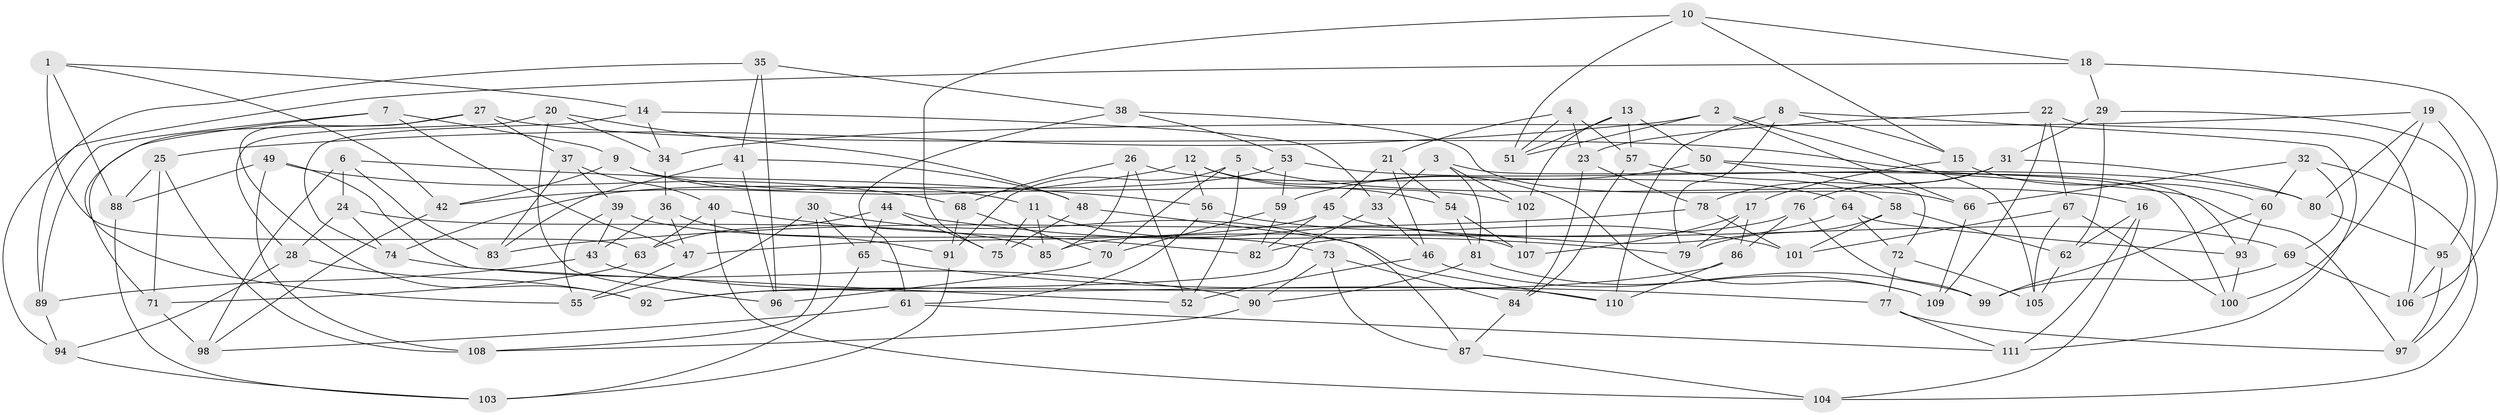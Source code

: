 // coarse degree distribution, {6: 0.4383561643835616, 4: 0.4794520547945205, 5: 0.0821917808219178}
// Generated by graph-tools (version 1.1) at 2025/42/03/06/25 10:42:22]
// undirected, 111 vertices, 222 edges
graph export_dot {
graph [start="1"]
  node [color=gray90,style=filled];
  1;
  2;
  3;
  4;
  5;
  6;
  7;
  8;
  9;
  10;
  11;
  12;
  13;
  14;
  15;
  16;
  17;
  18;
  19;
  20;
  21;
  22;
  23;
  24;
  25;
  26;
  27;
  28;
  29;
  30;
  31;
  32;
  33;
  34;
  35;
  36;
  37;
  38;
  39;
  40;
  41;
  42;
  43;
  44;
  45;
  46;
  47;
  48;
  49;
  50;
  51;
  52;
  53;
  54;
  55;
  56;
  57;
  58;
  59;
  60;
  61;
  62;
  63;
  64;
  65;
  66;
  67;
  68;
  69;
  70;
  71;
  72;
  73;
  74;
  75;
  76;
  77;
  78;
  79;
  80;
  81;
  82;
  83;
  84;
  85;
  86;
  87;
  88;
  89;
  90;
  91;
  92;
  93;
  94;
  95;
  96;
  97;
  98;
  99;
  100;
  101;
  102;
  103;
  104;
  105;
  106;
  107;
  108;
  109;
  110;
  111;
  1 -- 63;
  1 -- 42;
  1 -- 14;
  1 -- 88;
  2 -- 66;
  2 -- 51;
  2 -- 25;
  2 -- 105;
  3 -- 102;
  3 -- 100;
  3 -- 33;
  3 -- 81;
  4 -- 51;
  4 -- 57;
  4 -- 21;
  4 -- 23;
  5 -- 70;
  5 -- 91;
  5 -- 52;
  5 -- 16;
  6 -- 98;
  6 -- 24;
  6 -- 56;
  6 -- 83;
  7 -- 89;
  7 -- 9;
  7 -- 55;
  7 -- 47;
  8 -- 79;
  8 -- 110;
  8 -- 111;
  8 -- 15;
  9 -- 42;
  9 -- 11;
  9 -- 102;
  10 -- 51;
  10 -- 75;
  10 -- 15;
  10 -- 18;
  11 -- 85;
  11 -- 75;
  11 -- 107;
  12 -- 54;
  12 -- 56;
  12 -- 109;
  12 -- 42;
  13 -- 51;
  13 -- 57;
  13 -- 102;
  13 -- 50;
  14 -- 34;
  14 -- 33;
  14 -- 74;
  15 -- 17;
  15 -- 60;
  16 -- 62;
  16 -- 104;
  16 -- 111;
  17 -- 107;
  17 -- 86;
  17 -- 79;
  18 -- 106;
  18 -- 29;
  18 -- 94;
  19 -- 97;
  19 -- 34;
  19 -- 80;
  19 -- 100;
  20 -- 48;
  20 -- 96;
  20 -- 28;
  20 -- 34;
  21 -- 46;
  21 -- 45;
  21 -- 54;
  22 -- 109;
  22 -- 23;
  22 -- 67;
  22 -- 106;
  23 -- 78;
  23 -- 84;
  24 -- 28;
  24 -- 85;
  24 -- 74;
  25 -- 108;
  25 -- 88;
  25 -- 71;
  26 -- 64;
  26 -- 52;
  26 -- 85;
  26 -- 68;
  27 -- 92;
  27 -- 93;
  27 -- 37;
  27 -- 71;
  28 -- 92;
  28 -- 94;
  29 -- 31;
  29 -- 62;
  29 -- 95;
  30 -- 108;
  30 -- 110;
  30 -- 55;
  30 -- 65;
  31 -- 80;
  31 -- 78;
  31 -- 76;
  32 -- 69;
  32 -- 66;
  32 -- 60;
  32 -- 104;
  33 -- 92;
  33 -- 46;
  34 -- 36;
  35 -- 41;
  35 -- 38;
  35 -- 96;
  35 -- 89;
  36 -- 91;
  36 -- 43;
  36 -- 47;
  37 -- 39;
  37 -- 40;
  37 -- 83;
  38 -- 53;
  38 -- 66;
  38 -- 61;
  39 -- 43;
  39 -- 73;
  39 -- 55;
  40 -- 82;
  40 -- 104;
  40 -- 63;
  41 -- 83;
  41 -- 48;
  41 -- 96;
  42 -- 98;
  43 -- 110;
  43 -- 89;
  44 -- 75;
  44 -- 65;
  44 -- 63;
  44 -- 79;
  45 -- 69;
  45 -- 47;
  45 -- 82;
  46 -- 52;
  46 -- 99;
  47 -- 55;
  48 -- 75;
  48 -- 87;
  49 -- 52;
  49 -- 68;
  49 -- 88;
  49 -- 108;
  50 -- 59;
  50 -- 72;
  50 -- 97;
  53 -- 80;
  53 -- 59;
  53 -- 74;
  54 -- 81;
  54 -- 107;
  56 -- 101;
  56 -- 61;
  57 -- 58;
  57 -- 84;
  58 -- 79;
  58 -- 101;
  58 -- 62;
  59 -- 82;
  59 -- 70;
  60 -- 93;
  60 -- 99;
  61 -- 98;
  61 -- 111;
  62 -- 105;
  63 -- 71;
  64 -- 82;
  64 -- 93;
  64 -- 72;
  65 -- 77;
  65 -- 103;
  66 -- 109;
  67 -- 101;
  67 -- 105;
  67 -- 100;
  68 -- 91;
  68 -- 70;
  69 -- 106;
  69 -- 99;
  70 -- 96;
  71 -- 98;
  72 -- 105;
  72 -- 77;
  73 -- 87;
  73 -- 84;
  73 -- 90;
  74 -- 90;
  76 -- 86;
  76 -- 99;
  76 -- 85;
  77 -- 111;
  77 -- 97;
  78 -- 101;
  78 -- 83;
  80 -- 95;
  81 -- 109;
  81 -- 90;
  84 -- 87;
  86 -- 110;
  86 -- 92;
  87 -- 104;
  88 -- 103;
  89 -- 94;
  90 -- 108;
  91 -- 103;
  93 -- 100;
  94 -- 103;
  95 -- 106;
  95 -- 97;
  102 -- 107;
}
